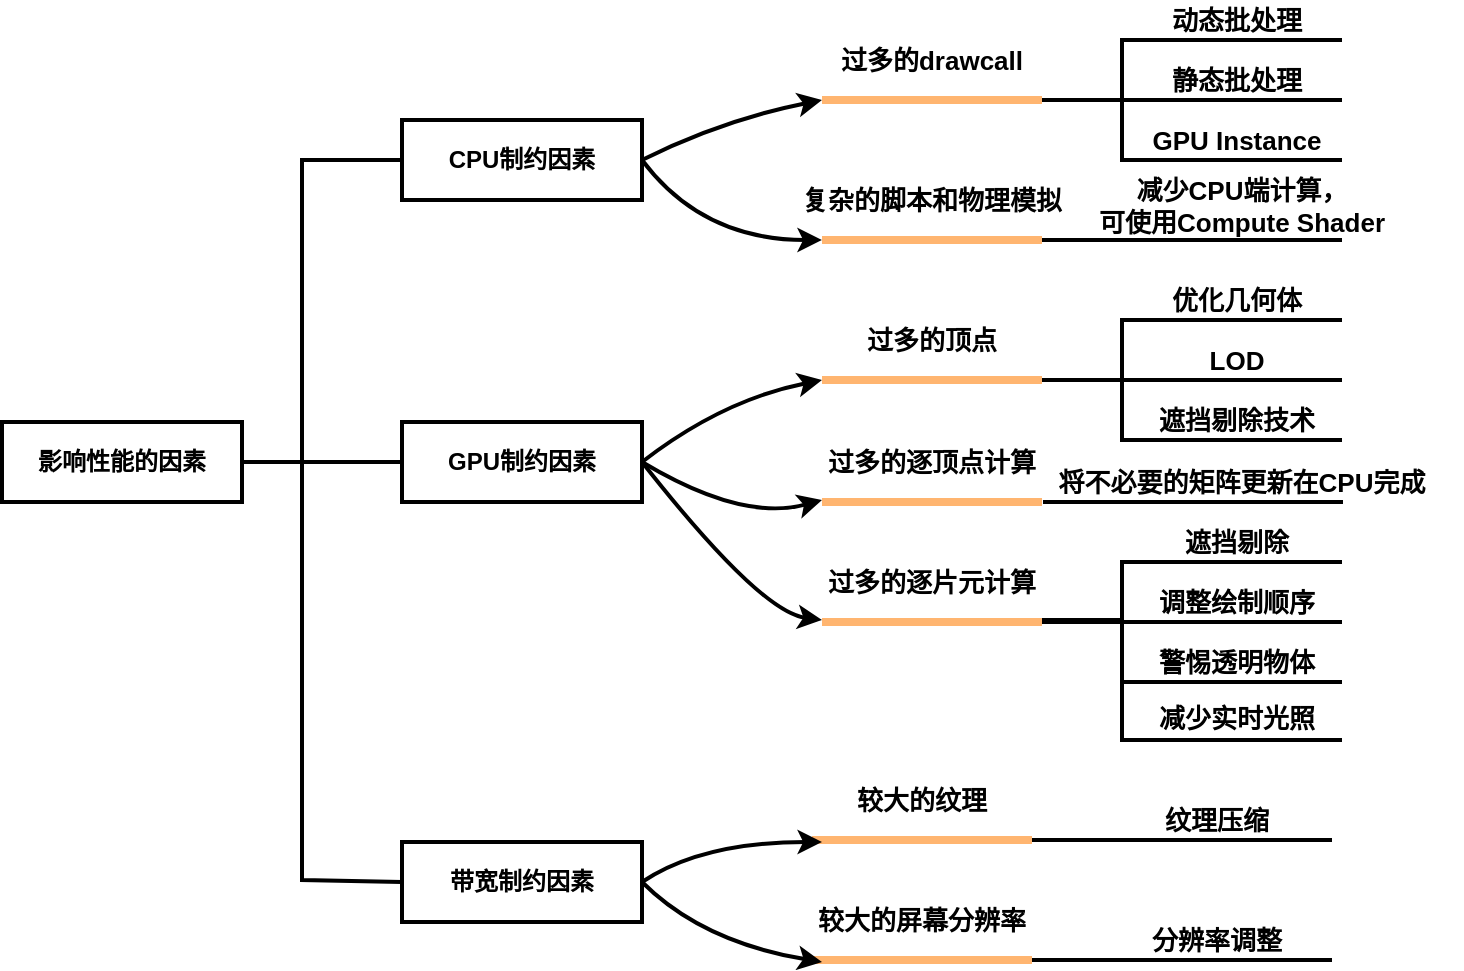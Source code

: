 <mxfile version="13.7.9" type="device" pages="2"><diagram id="11t2HkCxARpPtdpNNsvQ" name="Peformance"><mxGraphModel dx="1086" dy="846" grid="1" gridSize="10" guides="1" tooltips="1" connect="1" arrows="1" fold="1" page="1" pageScale="1" pageWidth="827" pageHeight="1169" math="0" shadow="0"><root><mxCell id="0"/><mxCell id="1" parent="0"/><mxCell id="IFsjwN6cI6AHr_loy1WG-1" value="&lt;b&gt;影响性能的因素&lt;/b&gt;" style="rounded=0;whiteSpace=wrap;html=1;strokeWidth=2;" parent="1" vertex="1"><mxGeometry x="40" y="371" width="120" height="40" as="geometry"/></mxCell><mxCell id="IFsjwN6cI6AHr_loy1WG-2" value="&lt;b&gt;CPU制约因素&lt;/b&gt;" style="rounded=0;whiteSpace=wrap;html=1;strokeWidth=2;" parent="1" vertex="1"><mxGeometry x="240" y="220" width="120" height="40" as="geometry"/></mxCell><mxCell id="IFsjwN6cI6AHr_loy1WG-3" value="&lt;b&gt;GPU制约因素&lt;/b&gt;" style="rounded=0;whiteSpace=wrap;html=1;strokeWidth=2;" parent="1" vertex="1"><mxGeometry x="240" y="371" width="120" height="40" as="geometry"/></mxCell><mxCell id="IFsjwN6cI6AHr_loy1WG-4" value="&lt;b&gt;带宽制约因素&lt;/b&gt;" style="rounded=0;whiteSpace=wrap;html=1;strokeWidth=2;" parent="1" vertex="1"><mxGeometry x="240" y="581" width="120" height="40" as="geometry"/></mxCell><mxCell id="IFsjwN6cI6AHr_loy1WG-6" value="" style="endArrow=none;html=1;strokeColor=#FFB570;strokeWidth=4;" parent="1" edge="1"><mxGeometry width="50" height="50" relative="1" as="geometry"><mxPoint x="450" y="210" as="sourcePoint"/><mxPoint x="560" y="210" as="targetPoint"/></mxGeometry></mxCell><mxCell id="IFsjwN6cI6AHr_loy1WG-7" value="过多的drawcall" style="text;html=1;strokeColor=none;fillColor=none;align=center;verticalAlign=middle;whiteSpace=wrap;rounded=0;fontSize=13;fontStyle=1" parent="1" vertex="1"><mxGeometry x="430" y="180" width="150" height="20" as="geometry"/></mxCell><mxCell id="IFsjwN6cI6AHr_loy1WG-8" value="" style="endArrow=none;html=1;strokeColor=#FFB570;strokeWidth=4;" parent="1" edge="1"><mxGeometry width="50" height="50" relative="1" as="geometry"><mxPoint x="450" y="280" as="sourcePoint"/><mxPoint x="560" y="280" as="targetPoint"/></mxGeometry></mxCell><mxCell id="IFsjwN6cI6AHr_loy1WG-9" value="复杂的脚本和物理模拟" style="text;html=1;strokeColor=none;fillColor=none;align=center;verticalAlign=middle;whiteSpace=wrap;rounded=0;fontSize=13;fontStyle=1" parent="1" vertex="1"><mxGeometry x="430" y="250" width="150" height="20" as="geometry"/></mxCell><mxCell id="IFsjwN6cI6AHr_loy1WG-10" value="" style="endArrow=none;html=1;strokeColor=#FFB570;strokeWidth=4;" parent="1" edge="1"><mxGeometry width="50" height="50" relative="1" as="geometry"><mxPoint x="450" y="350" as="sourcePoint"/><mxPoint x="560" y="350" as="targetPoint"/></mxGeometry></mxCell><mxCell id="IFsjwN6cI6AHr_loy1WG-11" value="过多的顶点" style="text;html=1;strokeColor=none;fillColor=none;align=center;verticalAlign=middle;whiteSpace=wrap;rounded=0;fontSize=13;fontStyle=1" parent="1" vertex="1"><mxGeometry x="455" y="320" width="100" height="20" as="geometry"/></mxCell><mxCell id="IFsjwN6cI6AHr_loy1WG-12" value="" style="endArrow=none;html=1;strokeColor=#FFB570;strokeWidth=4;" parent="1" edge="1"><mxGeometry width="50" height="50" relative="1" as="geometry"><mxPoint x="450" y="411" as="sourcePoint"/><mxPoint x="560" y="411" as="targetPoint"/></mxGeometry></mxCell><mxCell id="IFsjwN6cI6AHr_loy1WG-13" value="过多的逐顶点计算" style="text;html=1;strokeColor=none;fillColor=none;align=center;verticalAlign=middle;whiteSpace=wrap;rounded=0;fontSize=13;fontStyle=1" parent="1" vertex="1"><mxGeometry x="430" y="381" width="150" height="20" as="geometry"/></mxCell><mxCell id="IFsjwN6cI6AHr_loy1WG-14" value="" style="endArrow=none;html=1;strokeColor=#FFB570;strokeWidth=4;" parent="1" edge="1"><mxGeometry width="50" height="50" relative="1" as="geometry"><mxPoint x="450" y="471" as="sourcePoint"/><mxPoint x="560" y="471" as="targetPoint"/></mxGeometry></mxCell><mxCell id="IFsjwN6cI6AHr_loy1WG-15" value="过多的逐片元计算" style="text;html=1;strokeColor=none;fillColor=none;align=center;verticalAlign=middle;whiteSpace=wrap;rounded=0;fontSize=13;fontStyle=1" parent="1" vertex="1"><mxGeometry x="435" y="441" width="140" height="20" as="geometry"/></mxCell><mxCell id="IFsjwN6cI6AHr_loy1WG-16" value="" style="endArrow=none;html=1;strokeColor=#FFB570;strokeWidth=4;" parent="1" edge="1"><mxGeometry width="50" height="50" relative="1" as="geometry"><mxPoint x="445" y="580" as="sourcePoint"/><mxPoint x="555" y="580" as="targetPoint"/></mxGeometry></mxCell><mxCell id="IFsjwN6cI6AHr_loy1WG-17" value="较大的纹理" style="text;html=1;strokeColor=none;fillColor=none;align=center;verticalAlign=middle;whiteSpace=wrap;rounded=0;fontSize=13;fontStyle=1" parent="1" vertex="1"><mxGeometry x="425" y="550" width="150" height="20" as="geometry"/></mxCell><mxCell id="IFsjwN6cI6AHr_loy1WG-18" value="" style="endArrow=none;html=1;strokeColor=#FFB570;strokeWidth=4;" parent="1" edge="1"><mxGeometry width="50" height="50" relative="1" as="geometry"><mxPoint x="445" y="640" as="sourcePoint"/><mxPoint x="555" y="640" as="targetPoint"/></mxGeometry></mxCell><mxCell id="IFsjwN6cI6AHr_loy1WG-19" value="较大的屏幕分辨率" style="text;html=1;strokeColor=none;fillColor=none;align=center;verticalAlign=middle;whiteSpace=wrap;rounded=0;fontSize=13;fontStyle=1" parent="1" vertex="1"><mxGeometry x="425" y="610" width="150" height="20" as="geometry"/></mxCell><mxCell id="IFsjwN6cI6AHr_loy1WG-24" value="" style="curved=1;endArrow=classic;html=1;strokeWidth=2;fontSize=13;fontColor=#000000;exitX=1;exitY=0.5;exitDx=0;exitDy=0;" parent="1" source="IFsjwN6cI6AHr_loy1WG-2" edge="1"><mxGeometry width="50" height="50" relative="1" as="geometry"><mxPoint x="370" y="300" as="sourcePoint"/><mxPoint x="450" y="210" as="targetPoint"/><Array as="points"><mxPoint x="400" y="220"/></Array></mxGeometry></mxCell><mxCell id="IFsjwN6cI6AHr_loy1WG-25" value="" style="curved=1;endArrow=classic;html=1;strokeWidth=2;fontSize=13;fontColor=#000000;exitX=1;exitY=0.5;exitDx=0;exitDy=0;entryX=0.133;entryY=1.5;entryDx=0;entryDy=0;entryPerimeter=0;" parent="1" source="IFsjwN6cI6AHr_loy1WG-2" target="IFsjwN6cI6AHr_loy1WG-9" edge="1"><mxGeometry width="50" height="50" relative="1" as="geometry"><mxPoint x="380" y="370" as="sourcePoint"/><mxPoint x="470" y="340" as="targetPoint"/><Array as="points"><mxPoint x="390" y="280"/></Array></mxGeometry></mxCell><mxCell id="IFsjwN6cI6AHr_loy1WG-26" value="" style="curved=1;endArrow=classic;html=1;strokeWidth=2;fontSize=13;fontColor=#000000;exitX=1;exitY=0.5;exitDx=0;exitDy=0;" parent="1" source="IFsjwN6cI6AHr_loy1WG-3" edge="1"><mxGeometry width="50" height="50" relative="1" as="geometry"><mxPoint x="360" y="350" as="sourcePoint"/><mxPoint x="450" y="350" as="targetPoint"/><Array as="points"><mxPoint x="400" y="360"/></Array></mxGeometry></mxCell><mxCell id="IFsjwN6cI6AHr_loy1WG-27" value="" style="curved=1;endArrow=classic;html=1;strokeWidth=2;fontSize=13;fontColor=#000000;exitX=1;exitY=0.5;exitDx=0;exitDy=0;" parent="1" source="IFsjwN6cI6AHr_loy1WG-3" edge="1"><mxGeometry width="50" height="50" relative="1" as="geometry"><mxPoint x="370" y="452" as="sourcePoint"/><mxPoint x="450" y="410" as="targetPoint"/><Array as="points"><mxPoint x="410" y="421"/></Array></mxGeometry></mxCell><mxCell id="IFsjwN6cI6AHr_loy1WG-28" value="" style="curved=1;endArrow=classic;html=1;strokeWidth=2;fontSize=13;fontColor=#000000;exitX=1;exitY=0.5;exitDx=0;exitDy=0;" parent="1" source="IFsjwN6cI6AHr_loy1WG-3" edge="1"><mxGeometry width="50" height="50" relative="1" as="geometry"><mxPoint x="369" y="436" as="sourcePoint"/><mxPoint x="450" y="470" as="targetPoint"/><Array as="points"><mxPoint x="419" y="466"/></Array></mxGeometry></mxCell><mxCell id="IFsjwN6cI6AHr_loy1WG-29" value="" style="curved=1;endArrow=classic;html=1;strokeWidth=2;fontSize=13;fontColor=#000000;exitX=1;exitY=0.5;exitDx=0;exitDy=0;" parent="1" source="IFsjwN6cI6AHr_loy1WG-4" edge="1"><mxGeometry width="50" height="50" relative="1" as="geometry"><mxPoint x="314" y="570" as="sourcePoint"/><mxPoint x="450" y="581" as="targetPoint"/><Array as="points"><mxPoint x="390" y="581"/></Array></mxGeometry></mxCell><mxCell id="IFsjwN6cI6AHr_loy1WG-30" value="" style="curved=1;endArrow=classic;html=1;strokeWidth=2;fontSize=13;fontColor=#000000;exitX=1;exitY=0.5;exitDx=0;exitDy=0;" parent="1" source="IFsjwN6cI6AHr_loy1WG-4" edge="1"><mxGeometry width="50" height="50" relative="1" as="geometry"><mxPoint x="369" y="671" as="sourcePoint"/><mxPoint x="450" y="641" as="targetPoint"/><Array as="points"><mxPoint x="390" y="631"/></Array></mxGeometry></mxCell><mxCell id="IFsjwN6cI6AHr_loy1WG-31" value="" style="endArrow=none;html=1;strokeColor=#000000;strokeWidth=2;fontSize=13;fontColor=#000000;exitX=1;exitY=0.5;exitDx=0;exitDy=0;entryX=0;entryY=0.5;entryDx=0;entryDy=0;rounded=0;endFill=0;" parent="1" source="IFsjwN6cI6AHr_loy1WG-1" target="IFsjwN6cI6AHr_loy1WG-2" edge="1"><mxGeometry width="50" height="50" relative="1" as="geometry"><mxPoint x="150" y="500" as="sourcePoint"/><mxPoint x="200" y="450" as="targetPoint"/><Array as="points"><mxPoint x="190" y="391"/><mxPoint x="190" y="240"/></Array></mxGeometry></mxCell><mxCell id="IFsjwN6cI6AHr_loy1WG-32" value="" style="endArrow=none;html=1;strokeColor=#000000;strokeWidth=2;fontSize=13;fontColor=#000000;exitX=1;exitY=0.5;exitDx=0;exitDy=0;entryX=0;entryY=0.5;entryDx=0;entryDy=0;" parent="1" source="IFsjwN6cI6AHr_loy1WG-1" target="IFsjwN6cI6AHr_loy1WG-3" edge="1"><mxGeometry width="50" height="50" relative="1" as="geometry"><mxPoint x="210" y="491" as="sourcePoint"/><mxPoint x="260" y="441" as="targetPoint"/></mxGeometry></mxCell><mxCell id="IFsjwN6cI6AHr_loy1WG-33" value="" style="endArrow=none;html=1;strokeColor=#000000;strokeWidth=2;fontSize=13;fontColor=#000000;exitX=1;exitY=0.5;exitDx=0;exitDy=0;entryX=0;entryY=0.5;entryDx=0;entryDy=0;rounded=0;" parent="1" source="IFsjwN6cI6AHr_loy1WG-1" target="IFsjwN6cI6AHr_loy1WG-4" edge="1"><mxGeometry width="50" height="50" relative="1" as="geometry"><mxPoint x="260" y="491" as="sourcePoint"/><mxPoint x="310" y="441" as="targetPoint"/><Array as="points"><mxPoint x="190" y="391"/><mxPoint x="190" y="600"/></Array></mxGeometry></mxCell><mxCell id="IFsjwN6cI6AHr_loy1WG-34" value="" style="endArrow=none;html=1;strokeColor=#000000;strokeWidth=2;fontSize=13;fontColor=#000000;rounded=0;" parent="1" edge="1"><mxGeometry width="50" height="50" relative="1" as="geometry"><mxPoint x="560" y="210" as="sourcePoint"/><mxPoint x="710" y="180" as="targetPoint"/><Array as="points"><mxPoint x="600" y="210"/><mxPoint x="600" y="180"/></Array></mxGeometry></mxCell><mxCell id="IFsjwN6cI6AHr_loy1WG-35" value="动态批处理" style="text;html=1;strokeColor=none;fillColor=none;align=center;verticalAlign=middle;whiteSpace=wrap;rounded=0;fontSize=13;fontStyle=1" parent="1" vertex="1"><mxGeometry x="600" y="160" width="115" height="20" as="geometry"/></mxCell><mxCell id="IFsjwN6cI6AHr_loy1WG-36" value="" style="endArrow=none;html=1;strokeColor=#000000;strokeWidth=2;fontSize=13;fontColor=#000000;" parent="1" edge="1"><mxGeometry width="50" height="50" relative="1" as="geometry"><mxPoint x="560" y="210" as="sourcePoint"/><mxPoint x="710" y="210" as="targetPoint"/></mxGeometry></mxCell><mxCell id="IFsjwN6cI6AHr_loy1WG-37" value="静态批处理" style="text;html=1;strokeColor=none;fillColor=none;align=center;verticalAlign=middle;whiteSpace=wrap;rounded=0;fontSize=13;fontStyle=1" parent="1" vertex="1"><mxGeometry x="600" y="190" width="115" height="20" as="geometry"/></mxCell><mxCell id="IFsjwN6cI6AHr_loy1WG-38" value="" style="endArrow=none;html=1;strokeColor=#000000;strokeWidth=2;fontSize=13;fontColor=#000000;rounded=0;" parent="1" edge="1"><mxGeometry width="50" height="50" relative="1" as="geometry"><mxPoint x="560" y="210" as="sourcePoint"/><mxPoint x="710" y="240" as="targetPoint"/><Array as="points"><mxPoint x="600" y="210"/><mxPoint x="600" y="240"/></Array></mxGeometry></mxCell><mxCell id="IFsjwN6cI6AHr_loy1WG-39" value="GPU Instance" style="text;html=1;strokeColor=none;fillColor=none;align=center;verticalAlign=middle;whiteSpace=wrap;rounded=0;fontSize=13;fontStyle=1" parent="1" vertex="1"><mxGeometry x="600" y="220" width="115" height="20" as="geometry"/></mxCell><mxCell id="IFsjwN6cI6AHr_loy1WG-41" value="" style="endArrow=none;html=1;strokeColor=#000000;strokeWidth=2;fontSize=13;fontColor=#000000;" parent="1" edge="1"><mxGeometry width="50" height="50" relative="1" as="geometry"><mxPoint x="560" y="280" as="sourcePoint"/><mxPoint x="710" y="280" as="targetPoint"/></mxGeometry></mxCell><mxCell id="IFsjwN6cI6AHr_loy1WG-42" value="减少CPU端计算，&lt;br&gt;可使用Compute Shader" style="text;html=1;strokeColor=none;fillColor=none;align=center;verticalAlign=middle;whiteSpace=wrap;rounded=0;fontSize=13;fontStyle=1" parent="1" vertex="1"><mxGeometry x="580" y="253" width="160" height="20" as="geometry"/></mxCell><mxCell id="IFsjwN6cI6AHr_loy1WG-43" value="" style="endArrow=none;html=1;strokeColor=#000000;strokeWidth=2;fontSize=13;fontColor=#000000;rounded=0;" parent="1" edge="1"><mxGeometry width="50" height="50" relative="1" as="geometry"><mxPoint x="560" y="350" as="sourcePoint"/><mxPoint x="710" y="320" as="targetPoint"/><Array as="points"><mxPoint x="600" y="350"/><mxPoint x="600" y="320"/></Array></mxGeometry></mxCell><mxCell id="IFsjwN6cI6AHr_loy1WG-44" value="优化几何体" style="text;html=1;strokeColor=none;fillColor=none;align=center;verticalAlign=middle;whiteSpace=wrap;rounded=0;fontSize=13;fontStyle=1" parent="1" vertex="1"><mxGeometry x="600" y="300" width="115" height="20" as="geometry"/></mxCell><mxCell id="IFsjwN6cI6AHr_loy1WG-45" value="" style="endArrow=none;html=1;strokeColor=#000000;strokeWidth=2;fontSize=13;fontColor=#000000;" parent="1" edge="1"><mxGeometry width="50" height="50" relative="1" as="geometry"><mxPoint x="560" y="350" as="sourcePoint"/><mxPoint x="710" y="350" as="targetPoint"/></mxGeometry></mxCell><mxCell id="IFsjwN6cI6AHr_loy1WG-46" value="LOD" style="text;html=1;strokeColor=none;fillColor=none;align=center;verticalAlign=middle;whiteSpace=wrap;rounded=0;fontSize=13;fontStyle=1" parent="1" vertex="1"><mxGeometry x="600" y="330" width="115" height="20" as="geometry"/></mxCell><mxCell id="IFsjwN6cI6AHr_loy1WG-47" value="" style="endArrow=none;html=1;strokeColor=#000000;strokeWidth=2;fontSize=13;fontColor=#000000;rounded=0;" parent="1" edge="1"><mxGeometry width="50" height="50" relative="1" as="geometry"><mxPoint x="560" y="350" as="sourcePoint"/><mxPoint x="710" y="380" as="targetPoint"/><Array as="points"><mxPoint x="600" y="350"/><mxPoint x="600" y="380"/></Array></mxGeometry></mxCell><mxCell id="IFsjwN6cI6AHr_loy1WG-48" value="遮挡剔除技术" style="text;html=1;strokeColor=none;fillColor=none;align=center;verticalAlign=middle;whiteSpace=wrap;rounded=0;fontSize=13;fontStyle=1" parent="1" vertex="1"><mxGeometry x="600" y="360" width="115" height="20" as="geometry"/></mxCell><mxCell id="IFsjwN6cI6AHr_loy1WG-49" value="" style="endArrow=none;html=1;strokeColor=#000000;strokeWidth=2;fontSize=13;fontColor=#000000;" parent="1" edge="1"><mxGeometry width="50" height="50" relative="1" as="geometry"><mxPoint x="560.5" y="411" as="sourcePoint"/><mxPoint x="710.5" y="411" as="targetPoint"/></mxGeometry></mxCell><mxCell id="IFsjwN6cI6AHr_loy1WG-50" value="将不必要的矩阵更新在CPU完成" style="text;html=1;strokeColor=none;fillColor=none;align=center;verticalAlign=middle;whiteSpace=wrap;rounded=0;fontSize=13;fontStyle=1" parent="1" vertex="1"><mxGeometry x="550.25" y="391" width="219.5" height="20" as="geometry"/></mxCell><mxCell id="IFsjwN6cI6AHr_loy1WG-51" value="" style="endArrow=none;html=1;strokeColor=#000000;strokeWidth=2;fontSize=13;fontColor=#000000;rounded=0;" parent="1" edge="1"><mxGeometry width="50" height="50" relative="1" as="geometry"><mxPoint x="560" y="471" as="sourcePoint"/><mxPoint x="710" y="441" as="targetPoint"/><Array as="points"><mxPoint x="600" y="471"/><mxPoint x="600" y="441"/></Array></mxGeometry></mxCell><mxCell id="IFsjwN6cI6AHr_loy1WG-52" value="遮挡剔除" style="text;html=1;strokeColor=none;fillColor=none;align=center;verticalAlign=middle;whiteSpace=wrap;rounded=0;fontSize=13;fontStyle=1" parent="1" vertex="1"><mxGeometry x="600" y="421" width="115" height="20" as="geometry"/></mxCell><mxCell id="IFsjwN6cI6AHr_loy1WG-53" value="" style="endArrow=none;html=1;strokeColor=#000000;strokeWidth=2;fontSize=13;fontColor=#000000;" parent="1" edge="1"><mxGeometry width="50" height="50" relative="1" as="geometry"><mxPoint x="560" y="471" as="sourcePoint"/><mxPoint x="710" y="471" as="targetPoint"/></mxGeometry></mxCell><mxCell id="IFsjwN6cI6AHr_loy1WG-54" value="调整绘制顺序" style="text;html=1;strokeColor=none;fillColor=none;align=center;verticalAlign=middle;whiteSpace=wrap;rounded=0;fontSize=13;fontStyle=1" parent="1" vertex="1"><mxGeometry x="600" y="451" width="115" height="20" as="geometry"/></mxCell><mxCell id="IFsjwN6cI6AHr_loy1WG-55" value="" style="endArrow=none;html=1;strokeColor=#000000;strokeWidth=2;fontSize=13;fontColor=#000000;rounded=0;" parent="1" edge="1"><mxGeometry width="50" height="50" relative="1" as="geometry"><mxPoint x="560" y="471" as="sourcePoint"/><mxPoint x="710" y="501" as="targetPoint"/><Array as="points"><mxPoint x="600" y="471"/><mxPoint x="600" y="501"/></Array></mxGeometry></mxCell><mxCell id="IFsjwN6cI6AHr_loy1WG-56" value="警惕透明物体" style="text;html=1;strokeColor=none;fillColor=none;align=center;verticalAlign=middle;whiteSpace=wrap;rounded=0;fontSize=13;fontStyle=1" parent="1" vertex="1"><mxGeometry x="600" y="481" width="115" height="20" as="geometry"/></mxCell><mxCell id="IFsjwN6cI6AHr_loy1WG-57" value="" style="endArrow=none;html=1;strokeColor=#000000;strokeWidth=2;fontSize=13;fontColor=#000000;rounded=0;" parent="1" edge="1"><mxGeometry width="50" height="50" relative="1" as="geometry"><mxPoint x="560" y="470" as="sourcePoint"/><mxPoint x="710" y="530" as="targetPoint"/><Array as="points"><mxPoint x="600" y="470"/><mxPoint x="600" y="530"/></Array></mxGeometry></mxCell><mxCell id="IFsjwN6cI6AHr_loy1WG-58" value="减少实时光照" style="text;html=1;strokeColor=none;fillColor=none;align=center;verticalAlign=middle;whiteSpace=wrap;rounded=0;fontSize=13;fontStyle=1" parent="1" vertex="1"><mxGeometry x="600" y="509" width="115" height="20" as="geometry"/></mxCell><mxCell id="IFsjwN6cI6AHr_loy1WG-60" value="" style="endArrow=none;html=1;strokeColor=#000000;strokeWidth=2;fontSize=13;fontColor=#000000;" parent="1" edge="1"><mxGeometry width="50" height="50" relative="1" as="geometry"><mxPoint x="555" y="580" as="sourcePoint"/><mxPoint x="705" y="580" as="targetPoint"/></mxGeometry></mxCell><mxCell id="IFsjwN6cI6AHr_loy1WG-61" value="纹理压缩" style="text;html=1;strokeColor=none;fillColor=none;align=center;verticalAlign=middle;whiteSpace=wrap;rounded=0;fontSize=13;fontStyle=1" parent="1" vertex="1"><mxGeometry x="590" y="560" width="115" height="20" as="geometry"/></mxCell><mxCell id="IFsjwN6cI6AHr_loy1WG-62" value="" style="endArrow=none;html=1;strokeColor=#000000;strokeWidth=2;fontSize=13;fontColor=#000000;" parent="1" edge="1"><mxGeometry width="50" height="50" relative="1" as="geometry"><mxPoint x="555" y="640" as="sourcePoint"/><mxPoint x="705" y="640" as="targetPoint"/></mxGeometry></mxCell><mxCell id="IFsjwN6cI6AHr_loy1WG-63" value="分辨率调整" style="text;html=1;strokeColor=none;fillColor=none;align=center;verticalAlign=middle;whiteSpace=wrap;rounded=0;fontSize=13;fontStyle=1" parent="1" vertex="1"><mxGeometry x="590" y="620" width="115" height="20" as="geometry"/></mxCell></root></mxGraphModel></diagram><diagram id="K7RFNaz16-vVTFHgznMv" name="Ray-AABB intersection"><mxGraphModel dx="1161" dy="832" grid="1" gridSize="10" guides="1" tooltips="1" connect="1" arrows="1" fold="1" page="1" pageScale="1" pageWidth="827" pageHeight="1169" math="0" shadow="0"><root><mxCell id="It_No_zUd4wf99A0XDwn-0"/><mxCell id="It_No_zUd4wf99A0XDwn-1" parent="It_No_zUd4wf99A0XDwn-0"/><mxCell id="It_No_zUd4wf99A0XDwn-2" value="" style="endArrow=classic;html=1;" edge="1" parent="It_No_zUd4wf99A0XDwn-1"><mxGeometry width="50" height="50" relative="1" as="geometry"><mxPoint x="180" y="770" as="sourcePoint"/><mxPoint x="500" y="770" as="targetPoint"/></mxGeometry></mxCell><mxCell id="It_No_zUd4wf99A0XDwn-3" value="" style="endArrow=classic;html=1;" edge="1" parent="It_No_zUd4wf99A0XDwn-1"><mxGeometry width="50" height="50" relative="1" as="geometry"><mxPoint x="180" y="770" as="sourcePoint"/><mxPoint x="180" y="490" as="targetPoint"/></mxGeometry></mxCell><mxCell id="It_No_zUd4wf99A0XDwn-4" value="&lt;font style=&quot;font-size: 16px&quot;&gt;X&lt;/font&gt;" style="text;html=1;strokeColor=none;fillColor=none;align=center;verticalAlign=middle;whiteSpace=wrap;rounded=0;" vertex="1" parent="It_No_zUd4wf99A0XDwn-1"><mxGeometry x="480" y="780" width="40" height="20" as="geometry"/></mxCell><mxCell id="It_No_zUd4wf99A0XDwn-5" value="&lt;font style=&quot;font-size: 16px&quot;&gt;Y&lt;/font&gt;" style="text;html=1;strokeColor=none;fillColor=none;align=center;verticalAlign=middle;whiteSpace=wrap;rounded=0;" vertex="1" parent="It_No_zUd4wf99A0XDwn-1"><mxGeometry x="190" y="490" width="40" height="20" as="geometry"/></mxCell><mxCell id="It_No_zUd4wf99A0XDwn-7" value="" style="endArrow=classic;html=1;fillColor=#cce5ff;strokeColor=#007FFF;strokeWidth=2;" edge="1" parent="It_No_zUd4wf99A0XDwn-1"><mxGeometry width="50" height="50" relative="1" as="geometry"><mxPoint x="120" y="850" as="sourcePoint"/><mxPoint x="850" y="540" as="targetPoint"/></mxGeometry></mxCell><mxCell id="It_No_zUd4wf99A0XDwn-8" value="" style="ellipse;whiteSpace=wrap;html=1;strokeWidth=2;strokeColor=#007FFF;fillColor=#007FFF;" vertex="1" parent="It_No_zUd4wf99A0XDwn-1"><mxGeometry x="110" y="840" width="20" height="20" as="geometry"/></mxCell><mxCell id="It_No_zUd4wf99A0XDwn-9" value="" style="endArrow=none;html=1;strokeWidth=2;dashed=1;" edge="1" parent="It_No_zUd4wf99A0XDwn-1"><mxGeometry width="50" height="50" relative="1" as="geometry"><mxPoint x="280" y="850" as="sourcePoint"/><mxPoint x="280" y="490" as="targetPoint"/></mxGeometry></mxCell><mxCell id="It_No_zUd4wf99A0XDwn-10" value="" style="endArrow=none;html=1;strokeWidth=2;dashed=1;" edge="1" parent="It_No_zUd4wf99A0XDwn-1"><mxGeometry width="50" height="50" relative="1" as="geometry"><mxPoint x="430" y="850" as="sourcePoint"/><mxPoint x="430" y="490" as="targetPoint"/></mxGeometry></mxCell><mxCell id="It_No_zUd4wf99A0XDwn-12" value="X_min" style="text;html=1;strokeColor=none;fillColor=none;align=center;verticalAlign=middle;whiteSpace=wrap;rounded=0;" vertex="1" parent="It_No_zUd4wf99A0XDwn-1"><mxGeometry x="300" y="780" width="33.33" height="20" as="geometry"/></mxCell><mxCell id="It_No_zUd4wf99A0XDwn-13" value="X_max" style="text;html=1;strokeColor=none;fillColor=none;align=center;verticalAlign=middle;whiteSpace=wrap;rounded=0;" vertex="1" parent="It_No_zUd4wf99A0XDwn-1"><mxGeometry x="440" y="715" width="50" height="20" as="geometry"/></mxCell><mxCell id="It_No_zUd4wf99A0XDwn-14" value="" style="ellipse;whiteSpace=wrap;html=1;strokeWidth=2;fillColor=#000000;" vertex="1" parent="It_No_zUd4wf99A0XDwn-1"><mxGeometry x="274" y="778" width="10" height="10" as="geometry"/></mxCell><mxCell id="It_No_zUd4wf99A0XDwn-18" value="" style="endArrow=none;html=1;strokeWidth=2;dashed=1;" edge="1" parent="It_No_zUd4wf99A0XDwn-1"><mxGeometry width="50" height="50" relative="1" as="geometry"><mxPoint x="870" y="581" as="sourcePoint"/><mxPoint x="210" y="579" as="targetPoint"/></mxGeometry></mxCell><mxCell id="It_No_zUd4wf99A0XDwn-19" value="" style="endArrow=none;html=1;strokeWidth=2;dashed=1;" edge="1" parent="It_No_zUd4wf99A0XDwn-1"><mxGeometry width="50" height="50" relative="1" as="geometry"><mxPoint x="600" y="740" as="sourcePoint"/><mxPoint x="200" y="740" as="targetPoint"/></mxGeometry></mxCell><mxCell id="It_No_zUd4wf99A0XDwn-6" value="" style="rounded=0;whiteSpace=wrap;html=1;fillColor=none;strokeColor=#FF0000;strokeWidth=2;" vertex="1" parent="It_No_zUd4wf99A0XDwn-1"><mxGeometry x="280" y="580" width="150" height="160" as="geometry"/></mxCell><mxCell id="It_No_zUd4wf99A0XDwn-21" value="Y_min" style="text;html=1;strokeColor=none;fillColor=none;align=center;verticalAlign=middle;whiteSpace=wrap;rounded=0;" vertex="1" parent="It_No_zUd4wf99A0XDwn-1"><mxGeometry x="340.67" y="715" width="33.33" height="20" as="geometry"/></mxCell><mxCell id="It_No_zUd4wf99A0XDwn-20" value="" style="ellipse;whiteSpace=wrap;html=1;strokeWidth=2;fillColor=#000000;" vertex="1" parent="It_No_zUd4wf99A0XDwn-1"><mxGeometry x="374" y="734" width="10" height="10" as="geometry"/></mxCell><mxCell id="It_No_zUd4wf99A0XDwn-24" value="" style="ellipse;whiteSpace=wrap;html=1;strokeWidth=2;fillColor=#000000;" vertex="1" parent="It_No_zUd4wf99A0XDwn-1"><mxGeometry x="749" y="574" width="10" height="10" as="geometry"/></mxCell><mxCell id="It_No_zUd4wf99A0XDwn-17" value="" style="ellipse;whiteSpace=wrap;html=1;strokeWidth=2;fillColor=#000000;" vertex="1" parent="It_No_zUd4wf99A0XDwn-1"><mxGeometry x="425" y="713" width="10" height="10" as="geometry"/></mxCell><mxCell id="It_No_zUd4wf99A0XDwn-25" value="Y_max" style="text;html=1;strokeColor=none;fillColor=none;align=center;verticalAlign=middle;whiteSpace=wrap;rounded=0;" vertex="1" parent="It_No_zUd4wf99A0XDwn-1"><mxGeometry x="749" y="590" width="50" height="20" as="geometry"/></mxCell></root></mxGraphModel></diagram></mxfile>